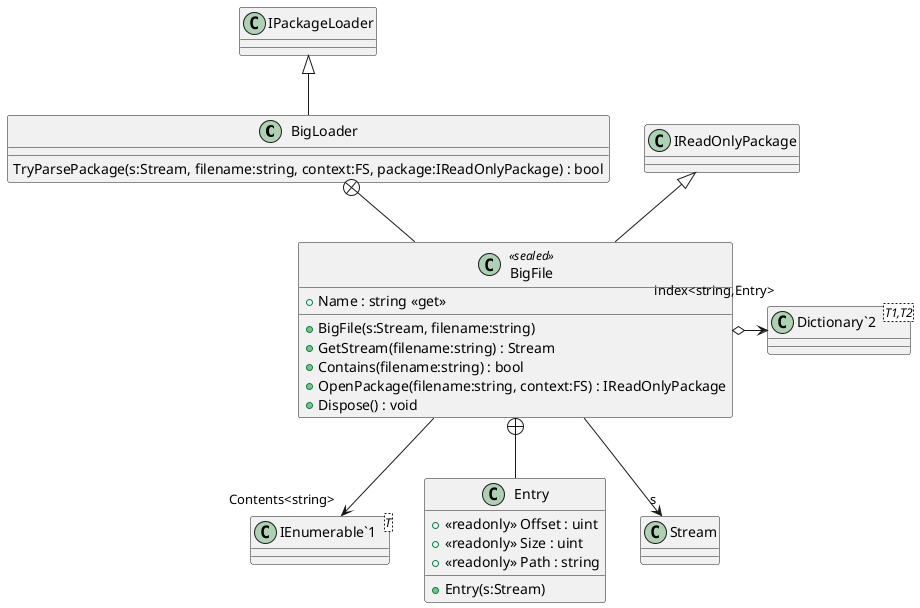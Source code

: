 @startuml
class BigLoader {
    TryParsePackage(s:Stream, filename:string, context:FS, package:IReadOnlyPackage) : bool
}
class BigFile <<sealed>> {
    + Name : string <<get>>
    + BigFile(s:Stream, filename:string)
    + GetStream(filename:string) : Stream
    + Contains(filename:string) : bool
    + OpenPackage(filename:string, context:FS) : IReadOnlyPackage
    + Dispose() : void
}
class "IEnumerable`1"<T> {
}
class "Dictionary`2"<T1,T2> {
}
class Entry {
    + <<readonly>> Offset : uint
    + <<readonly>> Size : uint
    + <<readonly>> Path : string
    + Entry(s:Stream)
}
IPackageLoader <|-- BigLoader
BigLoader +-- BigFile
IReadOnlyPackage <|-- BigFile
BigFile --> "Contents<string>" "IEnumerable`1"
BigFile o-> "index<string,Entry>" "Dictionary`2"
BigFile --> "s" Stream
BigFile +-- Entry
@enduml
